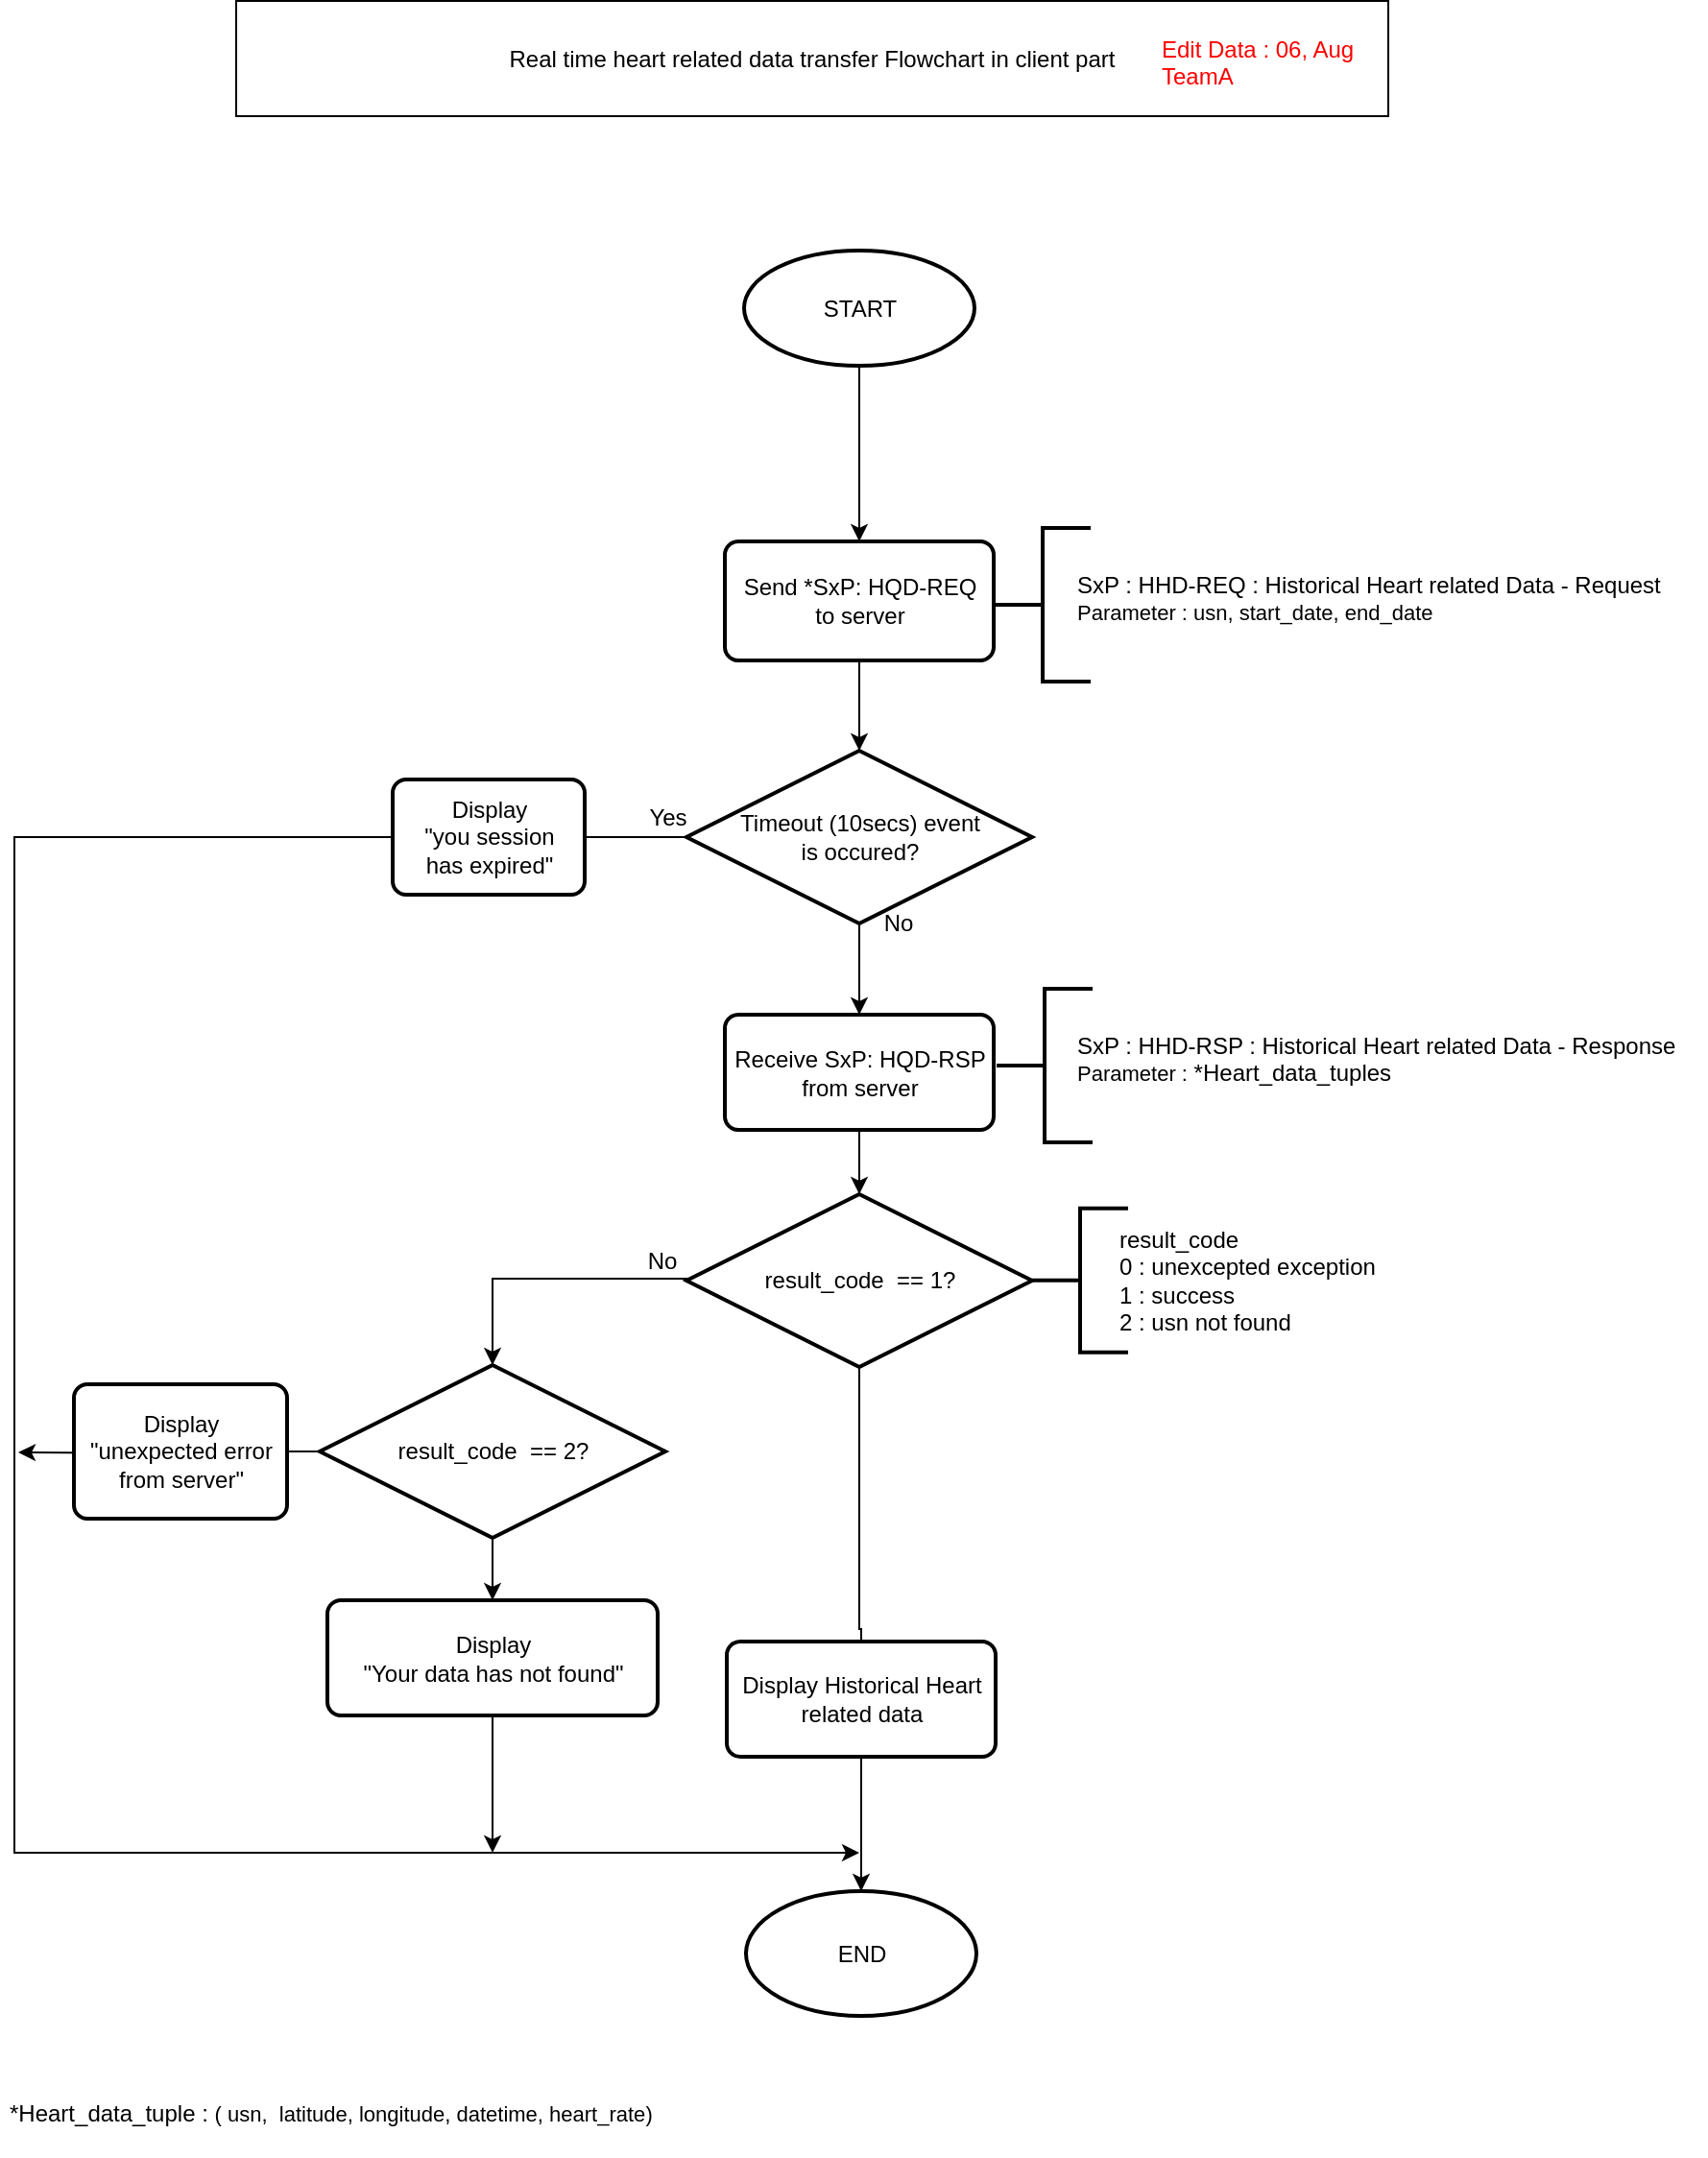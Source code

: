 <mxfile version="11.1.4" type="google"><diagram id="kfw4POaQBkllAO-E1J9x" name="페이지-1"><mxGraphModel dx="1278" dy="3890" grid="1" gridSize="10" guides="1" tooltips="1" connect="1" arrows="1" fold="1" page="1" pageScale="1" pageWidth="1169" pageHeight="1654" math="0" shadow="0"><root><mxCell id="0"/><mxCell id="1" parent="0"/><mxCell id="VuN8M8GYNzIW2Iuo25ua-1" style="edgeStyle=orthogonalEdgeStyle;rounded=0;orthogonalLoop=1;jettySize=auto;html=1;exitX=0.5;exitY=1;exitDx=0;exitDy=0;exitPerimeter=0;entryX=0.5;entryY=0;entryDx=0;entryDy=0;" parent="1" source="VuN8M8GYNzIW2Iuo25ua-2" target="VuN8M8GYNzIW2Iuo25ua-3" edge="1"><mxGeometry relative="1" as="geometry"/></mxCell><mxCell id="VuN8M8GYNzIW2Iuo25ua-2" value="START" style="strokeWidth=2;html=1;shape=mxgraph.flowchart.start_1;whiteSpace=wrap;" parent="1" vertex="1"><mxGeometry x="394.5" y="-3104.5" width="120" height="60" as="geometry"/></mxCell><mxCell id="VuN8M8GYNzIW2Iuo25ua-3" value="&lt;div&gt;Send *SxP: HQD-REQ&lt;/div&gt;&lt;div&gt;to server&lt;br&gt;&lt;/div&gt;" style="rounded=1;whiteSpace=wrap;html=1;absoluteArcSize=1;arcSize=14;strokeWidth=2;" parent="1" vertex="1"><mxGeometry x="384.5" y="-2953" width="140" height="62" as="geometry"/></mxCell><mxCell id="VuN8M8GYNzIW2Iuo25ua-4" value="" style="strokeWidth=2;html=1;shape=mxgraph.flowchart.annotation_2;align=left;pointerEvents=1" parent="1" vertex="1"><mxGeometry x="525" y="-2960" width="50" height="80" as="geometry"/></mxCell><mxCell id="VuN8M8GYNzIW2Iuo25ua-6" value="" style="edgeStyle=orthogonalEdgeStyle;rounded=0;orthogonalLoop=1;jettySize=auto;html=1;" parent="1" source="VuN8M8GYNzIW2Iuo25ua-7" target="VuN8M8GYNzIW2Iuo25ua-9" edge="1"><mxGeometry relative="1" as="geometry"/></mxCell><mxCell id="VuN8M8GYNzIW2Iuo25ua-7" value="&lt;div&gt;Timeout (10secs) event &lt;br&gt;&lt;/div&gt;&lt;div&gt;is occured?&lt;br&gt;&lt;/div&gt;" style="strokeWidth=2;html=1;shape=mxgraph.flowchart.decision;whiteSpace=wrap;" parent="1" vertex="1"><mxGeometry x="364.5" y="-2844" width="180" height="90" as="geometry"/></mxCell><mxCell id="VuN8M8GYNzIW2Iuo25ua-8" value="" style="edgeStyle=orthogonalEdgeStyle;rounded=0;orthogonalLoop=1;jettySize=auto;html=1;" parent="1" source="VuN8M8GYNzIW2Iuo25ua-9" target="VuN8M8GYNzIW2Iuo25ua-19" edge="1"><mxGeometry relative="1" as="geometry"/></mxCell><mxCell id="VuN8M8GYNzIW2Iuo25ua-9" value="&lt;div&gt;Receive SxP: HQD&lt;span&gt;-RSP&lt;/span&gt;&lt;/div&gt;&lt;div&gt;from server&lt;/div&gt;" style="rounded=1;whiteSpace=wrap;html=1;absoluteArcSize=1;arcSize=14;strokeWidth=2;" parent="1" vertex="1"><mxGeometry x="384.5" y="-2706.5" width="140" height="60" as="geometry"/></mxCell><mxCell id="VuN8M8GYNzIW2Iuo25ua-10" value="" style="strokeWidth=2;html=1;shape=mxgraph.flowchart.annotation_2;align=left;pointerEvents=1" parent="1" vertex="1"><mxGeometry x="526" y="-2720" width="50" height="80" as="geometry"/></mxCell><mxCell id="VuN8M8GYNzIW2Iuo25ua-11" value="END" style="strokeWidth=2;html=1;shape=mxgraph.flowchart.start_1;whiteSpace=wrap;" parent="1" vertex="1"><mxGeometry x="395.5" y="-2250" width="120" height="65" as="geometry"/></mxCell><mxCell id="VuN8M8GYNzIW2Iuo25ua-12" value="" style="endArrow=classic;html=1;entryX=0.5;entryY=0;entryDx=0;entryDy=0;entryPerimeter=0;exitX=0.5;exitY=1;exitDx=0;exitDy=0;" parent="1" source="VuN8M8GYNzIW2Iuo25ua-3" target="VuN8M8GYNzIW2Iuo25ua-7" edge="1"><mxGeometry width="50" height="50" relative="1" as="geometry"><mxPoint x="703.5" y="-3074" as="sourcePoint"/><mxPoint x="573.5" y="-3014" as="targetPoint"/></mxGeometry></mxCell><mxCell id="VuN8M8GYNzIW2Iuo25ua-13" value="No" style="text;html=1;strokeColor=none;fillColor=none;align=center;verticalAlign=middle;whiteSpace=wrap;rounded=0;" parent="1" vertex="1"><mxGeometry x="454.5" y="-2764" width="40" height="20" as="geometry"/></mxCell><mxCell id="VuN8M8GYNzIW2Iuo25ua-14" value="Yes" style="text;html=1;strokeColor=none;fillColor=none;align=center;verticalAlign=middle;whiteSpace=wrap;rounded=0;" parent="1" vertex="1"><mxGeometry x="334.5" y="-2819" width="40" height="20" as="geometry"/></mxCell><mxCell id="VuN8M8GYNzIW2Iuo25ua-15" value="SxP : HHD-REQ : Historical Heart related Data - Request&lt;span style=&quot;font-size: 11px ; text-align: center ; white-space: normal&quot;&gt;&lt;br&gt;Parameter : usn, start_date, end_date&lt;/span&gt;&lt;br&gt;&lt;div&gt;&lt;br&gt;&lt;/div&gt;" style="text;html=1;resizable=0;points=[];autosize=1;align=left;verticalAlign=top;spacingTop=-4;" parent="1" vertex="1"><mxGeometry x="565.5" y="-2940" width="320" height="40" as="geometry"/></mxCell><mxCell id="VuN8M8GYNzIW2Iuo25ua-16" value="SxP : HHD-RSP : Historical Heart related Data - Response&lt;br&gt;&lt;span style=&quot;font-size: 11px ; text-align: center ; white-space: normal&quot;&gt;Parameter :&lt;/span&gt; *Heart_data_tuples&lt;span style=&quot;font-size: 11px&quot;&gt;&lt;/span&gt;&lt;div&gt;&lt;br&gt;&lt;/div&gt;&lt;div&gt;&lt;br&gt;&lt;/div&gt;" style="text;html=1;resizable=0;points=[];autosize=1;align=left;verticalAlign=top;spacingTop=-4;" parent="1" vertex="1"><mxGeometry x="565.5" y="-2700" width="330" height="60" as="geometry"/></mxCell><mxCell id="VuN8M8GYNzIW2Iuo25ua-18" value="" style="edgeStyle=orthogonalEdgeStyle;rounded=0;orthogonalLoop=1;jettySize=auto;html=1;" parent="1" source="VuN8M8GYNzIW2Iuo25ua-19" target="VuN8M8GYNzIW2Iuo25ua-11" edge="1"><mxGeometry relative="1" as="geometry"/></mxCell><mxCell id="VuN8M8GYNzIW2Iuo25ua-19" value="result_code&amp;nbsp;&amp;nbsp;== 1?" style="strokeWidth=2;html=1;shape=mxgraph.flowchart.decision;whiteSpace=wrap;" parent="1" vertex="1"><mxGeometry x="364.5" y="-2613" width="180" height="90" as="geometry"/></mxCell><mxCell id="VuN8M8GYNzIW2Iuo25ua-20" value="No" style="text;html=1;strokeColor=none;fillColor=none;align=center;verticalAlign=middle;whiteSpace=wrap;rounded=0;" parent="1" vertex="1"><mxGeometry x="331.5" y="-2588" width="40" height="20" as="geometry"/></mxCell><mxCell id="VuN8M8GYNzIW2Iuo25ua-22" value="" style="group" parent="1" vertex="1" connectable="0"><mxGeometry x="130" y="-3234.5" width="600" height="60" as="geometry"/></mxCell><mxCell id="VuN8M8GYNzIW2Iuo25ua-23" value="Real time heart related data transfer Flowchart in client part" style="rounded=0;whiteSpace=wrap;html=1;" parent="VuN8M8GYNzIW2Iuo25ua-22" vertex="1"><mxGeometry width="600" height="60" as="geometry"/></mxCell><mxCell id="VuN8M8GYNzIW2Iuo25ua-24" value="&lt;span&gt;Edit Data : 06, Aug&lt;br&gt;TeamA&lt;/span&gt;" style="text;html=1;resizable=0;points=[];autosize=1;align=left;verticalAlign=top;spacingTop=-4;fontStyle=0;fontColor=#FF0000;" parent="VuN8M8GYNzIW2Iuo25ua-22" vertex="1"><mxGeometry x="480" y="15" width="120" height="30" as="geometry"/></mxCell><mxCell id="VuN8M8GYNzIW2Iuo25ua-26" value="&lt;div&gt;Display Historical Heart related data&lt;/div&gt;" style="rounded=1;whiteSpace=wrap;html=1;absoluteArcSize=1;arcSize=14;strokeWidth=2;" parent="1" vertex="1"><mxGeometry x="385.5" y="-2380" width="140" height="60" as="geometry"/></mxCell><mxCell id="04X7vrJqESyl5JzYpT1U-4" value="" style="edgeStyle=orthogonalEdgeStyle;rounded=0;orthogonalLoop=1;jettySize=auto;html=1;entryX=0.5;entryY=0;entryDx=0;entryDy=0;entryPerimeter=0;exitX=0;exitY=0.5;exitDx=0;exitDy=0;exitPerimeter=0;" parent="1" target="04X7vrJqESyl5JzYpT1U-8" edge="1"><mxGeometry relative="1" as="geometry"><mxPoint x="366.5" y="-2569" as="sourcePoint"/><mxPoint x="246.5" y="-2569" as="targetPoint"/><Array as="points"><mxPoint x="263.5" y="-2568.5"/></Array></mxGeometry></mxCell><mxCell id="04X7vrJqESyl5JzYpT1U-6" value="" style="edgeStyle=orthogonalEdgeStyle;rounded=0;orthogonalLoop=1;jettySize=auto;html=1;" parent="1" source="04X7vrJqESyl5JzYpT1U-8" target="04X7vrJqESyl5JzYpT1U-10" edge="1"><mxGeometry relative="1" as="geometry"/></mxCell><mxCell id="04X7vrJqESyl5JzYpT1U-7" value="" style="edgeStyle=orthogonalEdgeStyle;rounded=0;orthogonalLoop=1;jettySize=auto;html=1;" parent="1" source="04X7vrJqESyl5JzYpT1U-8" edge="1"><mxGeometry relative="1" as="geometry"><mxPoint x="16.5" y="-2478.5" as="targetPoint"/></mxGeometry></mxCell><mxCell id="04X7vrJqESyl5JzYpT1U-8" value="result_code&amp;nbsp;&amp;nbsp;== 2?" style="strokeWidth=2;html=1;shape=mxgraph.flowchart.decision;whiteSpace=wrap;" parent="1" vertex="1"><mxGeometry x="173.5" y="-2524" width="180" height="90" as="geometry"/></mxCell><mxCell id="04X7vrJqESyl5JzYpT1U-9" value="" style="edgeStyle=orthogonalEdgeStyle;rounded=0;orthogonalLoop=1;jettySize=auto;html=1;" parent="1" source="04X7vrJqESyl5JzYpT1U-10" edge="1"><mxGeometry relative="1" as="geometry"><mxPoint x="263.5" y="-2270" as="targetPoint"/></mxGeometry></mxCell><mxCell id="04X7vrJqESyl5JzYpT1U-10" value="&lt;div&gt;Display &lt;br&gt;&lt;/div&gt;&lt;div&gt;&quot;Your data has not found&quot;&lt;/div&gt;" style="rounded=1;whiteSpace=wrap;html=1;absoluteArcSize=1;arcSize=14;strokeWidth=2;" parent="1" vertex="1"><mxGeometry x="177.5" y="-2401.5" width="172" height="60" as="geometry"/></mxCell><mxCell id="04X7vrJqESyl5JzYpT1U-11" value="&lt;div&gt;Display&lt;/div&gt;&lt;div&gt;&quot;unexpected error from server&quot;&lt;/div&gt;" style="rounded=1;whiteSpace=wrap;html=1;absoluteArcSize=1;arcSize=14;strokeWidth=2;" parent="1" vertex="1"><mxGeometry x="45.5" y="-2514" width="111" height="70" as="geometry"/></mxCell><mxCell id="04X7vrJqESyl5JzYpT1U-12" value="" style="edgeStyle=orthogonalEdgeStyle;rounded=0;orthogonalLoop=1;jettySize=auto;html=1;exitX=0.75;exitY=1;exitDx=0;exitDy=0;" parent="1" source="VuN8M8GYNzIW2Iuo25ua-14" edge="1"><mxGeometry relative="1" as="geometry"><mxPoint x="454.5" y="-2270" as="targetPoint"/><Array as="points"><mxPoint x="14.5" y="-2799"/><mxPoint x="14.5" y="-2270"/><mxPoint x="363.5" y="-2270"/></Array><mxPoint x="333.5" y="-2799" as="sourcePoint"/></mxGeometry></mxCell><mxCell id="VuN8M8GYNzIW2Iuo25ua-21" value="&lt;div&gt;Display&lt;/div&gt;&lt;div&gt; &quot;you session &lt;br&gt;&lt;/div&gt;&lt;div&gt;has expired&quot;&lt;br&gt;&lt;/div&gt;" style="rounded=1;whiteSpace=wrap;html=1;absoluteArcSize=1;arcSize=14;strokeWidth=2;" parent="1" vertex="1"><mxGeometry x="211.5" y="-2829" width="100" height="60" as="geometry"/></mxCell><mxCell id="GnQzMkWt0bYP49o-2Jl1-1" value="" style="strokeWidth=2;html=1;shape=mxgraph.flowchart.annotation_2;align=left;pointerEvents=1" parent="1" vertex="1"><mxGeometry x="544.5" y="-2605.6" width="50" height="75" as="geometry"/></mxCell><mxCell id="GnQzMkWt0bYP49o-2Jl1-2" value="result_code&lt;br&gt;0 : unexcepted exception&lt;br&gt;1 : success&lt;br&gt;2 : usn not found" style="text;html=1;strokeColor=none;fillColor=none;align=left;verticalAlign=middle;whiteSpace=wrap;rounded=0;" parent="1" vertex="1"><mxGeometry x="587.5" y="-2594" width="166" height="52" as="geometry"/></mxCell><mxCell id="e20-kiGzh0kx2m0keIK1-1" value="*Heart_data_tuple :&amp;nbsp;&lt;span style=&quot;font-size: 11px&quot;&gt;(&lt;/span&gt;&lt;span style=&quot;font-size: 11px&quot;&gt;&amp;nbsp;usn,&amp;nbsp; latitude, longitude, datetime, heart_rate&lt;/span&gt;&lt;span style=&quot;font-size: 11px&quot;&gt;)&lt;/span&gt;&lt;span style=&quot;font-size: 11px&quot;&gt;&lt;/span&gt;&lt;div&gt;&lt;br&gt;&lt;/div&gt;" style="text;html=1;resizable=0;points=[];autosize=1;align=left;verticalAlign=top;spacingTop=-4;" vertex="1" parent="1"><mxGeometry x="10" y="-2144" width="350" height="30" as="geometry"/></mxCell></root></mxGraphModel></diagram></mxfile>